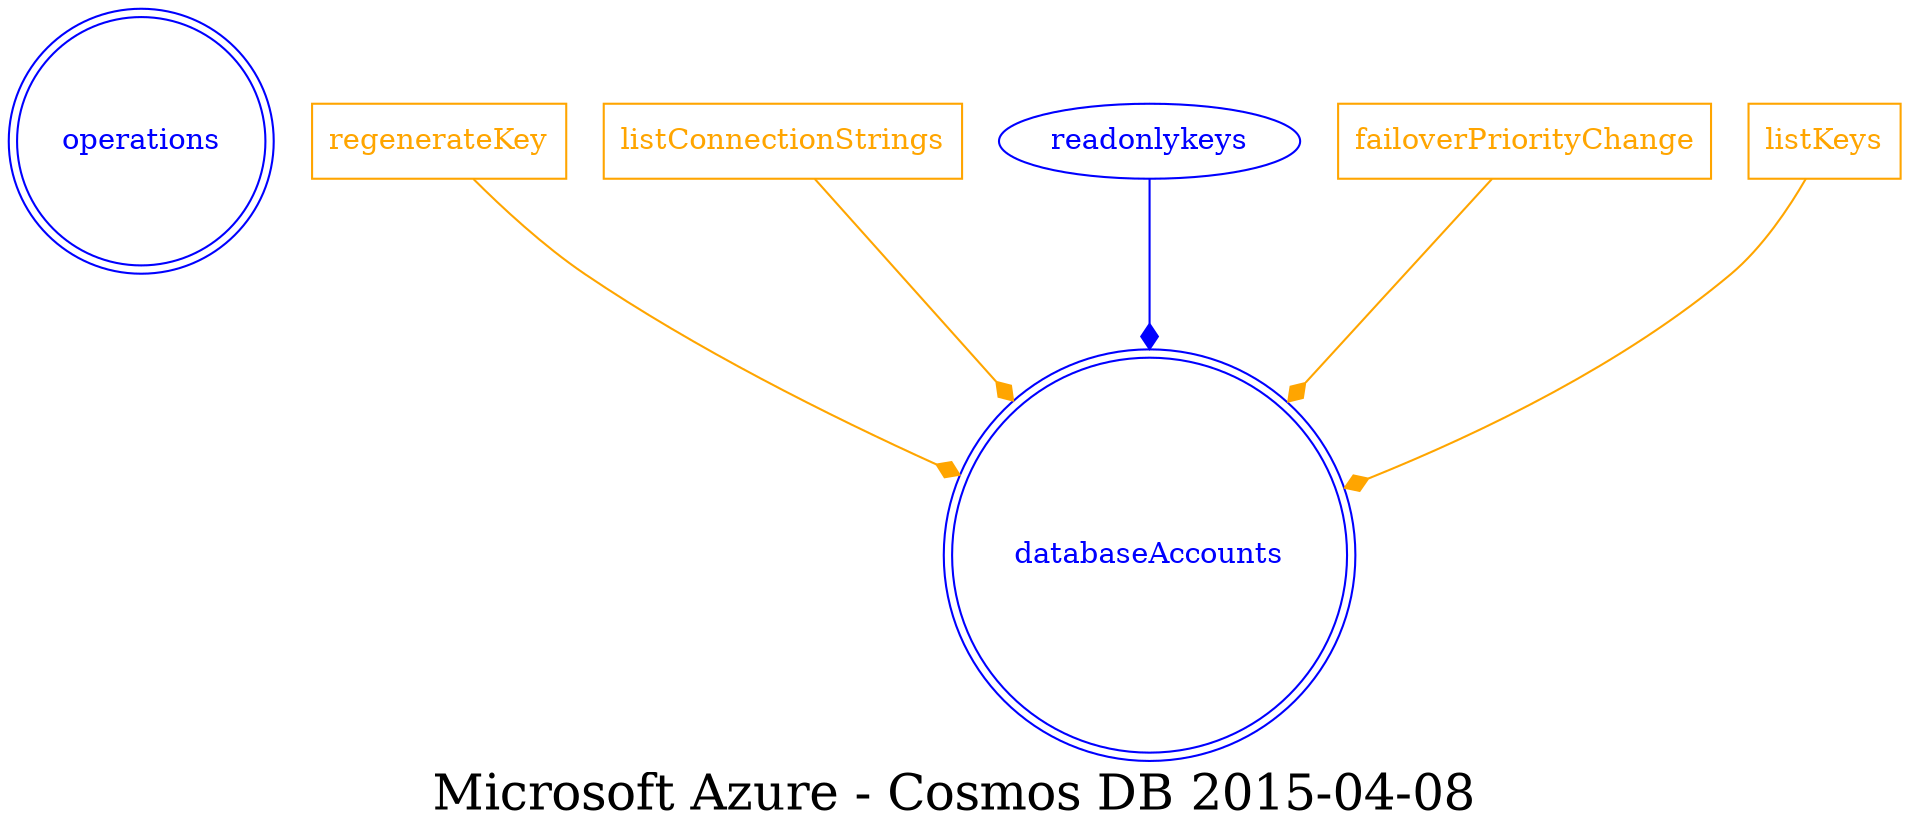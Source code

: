 digraph LexiconGraph {
graph[label="Microsoft Azure - Cosmos DB 2015-04-08", fontsize=24]
splines=true
"operations" [color=blue, fontcolor=blue, shape=doublecircle]
"databaseAccounts" [color=blue, fontcolor=blue, shape=doublecircle]
"regenerateKey" [color=orange, fontcolor=orange, shape=box]
"regenerateKey" -> "databaseAccounts" [color=orange, fontcolor=orange, arrowhead=diamond, arrowtail=none]
"listConnectionStrings" [color=orange, fontcolor=orange, shape=box]
"listConnectionStrings" -> "databaseAccounts" [color=orange, fontcolor=orange, arrowhead=diamond, arrowtail=none]
"readonlykeys" -> "databaseAccounts" [color=blue, fontcolor=blue, arrowhead=diamond, arrowtail=none]
"readonlykeys" [color=blue, fontcolor=blue, shape=ellipse]
"failoverPriorityChange" [color=orange, fontcolor=orange, shape=box]
"failoverPriorityChange" -> "databaseAccounts" [color=orange, fontcolor=orange, arrowhead=diamond, arrowtail=none]
"listKeys" [color=orange, fontcolor=orange, shape=box]
"listKeys" -> "databaseAccounts" [color=orange, fontcolor=orange, arrowhead=diamond, arrowtail=none]
}
